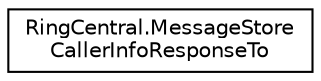 digraph "Graphical Class Hierarchy"
{
 // LATEX_PDF_SIZE
  edge [fontname="Helvetica",fontsize="10",labelfontname="Helvetica",labelfontsize="10"];
  node [fontname="Helvetica",fontsize="10",shape=record];
  rankdir="LR";
  Node0 [label="RingCentral.MessageStore\lCallerInfoResponseTo",height=0.2,width=0.4,color="black", fillcolor="white", style="filled",URL="$classRingCentral_1_1MessageStoreCallerInfoResponseTo.html",tooltip=" "];
}
